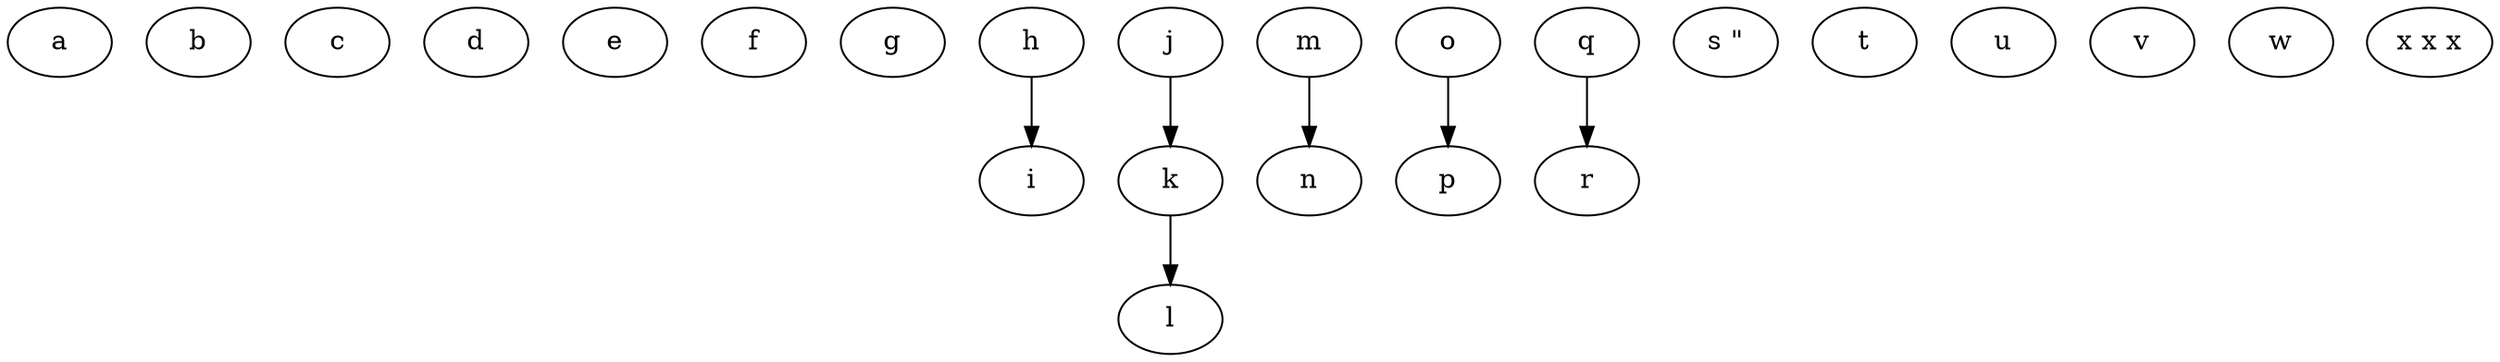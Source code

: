 digraph {
    a;
    node [color=black] b;
    c d e
    e f;
    "g";
    h -> i
    j -> k -> l
    m -> "n"
    "o" -> "p"
    "q" -> r
    "s \""
    t[label="t"]
    "u" [label="u"]
    v [label="v"] "w"[label="w"]
    "x x x"
}